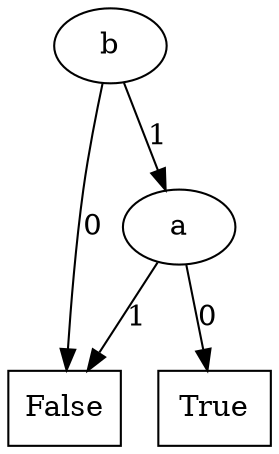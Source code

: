 digraph BDD {
node[shape=oval];
3[label="b"];
node[shape=rectangle];
0[label=False];
node[shape=oval];

3->0[label=0];
2[label="a"];
node[shape=rectangle];
1[label=True];
node[shape=oval];

2->1[label=0];
node[shape=rectangle];
0[label=False];
node[shape=oval];

2->0[label=1];

3->2[label=1];

}
